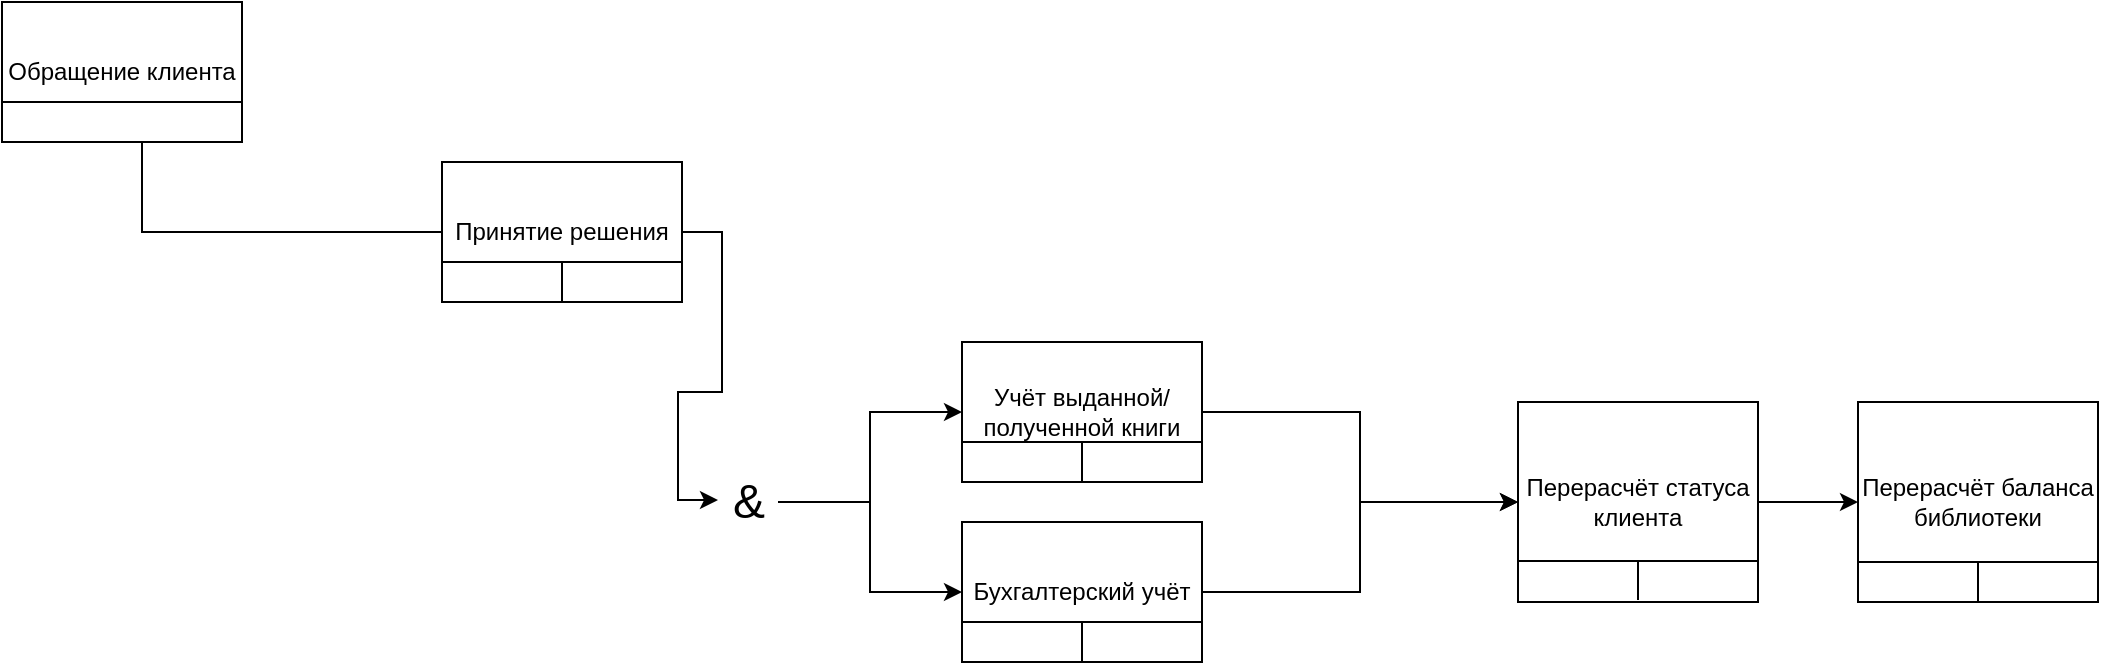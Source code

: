 <mxfile version="20.0.1" type="device"><diagram id="DDUXMxy-shbeAsq0Icpf" name="Page-1"><mxGraphModel dx="2545" dy="951" grid="1" gridSize="10" guides="1" tooltips="1" connect="1" arrows="1" fold="1" page="1" pageScale="1" pageWidth="827" pageHeight="1169" math="0" shadow="0"><root><mxCell id="0"/><mxCell id="1" parent="0"/><mxCell id="iMlRhqeOW2NBg4iCa8f3-7" value="Обращение клиента" style="rounded=0;whiteSpace=wrap;html=1;" vertex="1" parent="1"><mxGeometry x="-550" y="190" width="120" height="70" as="geometry"/></mxCell><mxCell id="iMlRhqeOW2NBg4iCa8f3-8" value="" style="endArrow=none;html=1;rounded=0;" edge="1" parent="1"><mxGeometry width="50" height="50" relative="1" as="geometry"><mxPoint x="-550" y="240" as="sourcePoint"/><mxPoint x="-430" y="240" as="targetPoint"/></mxGeometry></mxCell><mxCell id="iMlRhqeOW2NBg4iCa8f3-63" style="edgeStyle=orthogonalEdgeStyle;rounded=0;orthogonalLoop=1;jettySize=auto;html=1;entryX=0;entryY=0.45;entryDx=0;entryDy=0;entryPerimeter=0;" edge="1" parent="1" source="iMlRhqeOW2NBg4iCa8f3-10" target="iMlRhqeOW2NBg4iCa8f3-60"><mxGeometry relative="1" as="geometry"/></mxCell><mxCell id="iMlRhqeOW2NBg4iCa8f3-10" value="Принятие решения" style="rounded=0;whiteSpace=wrap;html=1;" vertex="1" parent="1"><mxGeometry x="-330" y="270" width="120" height="70" as="geometry"/></mxCell><mxCell id="iMlRhqeOW2NBg4iCa8f3-11" value="" style="endArrow=none;html=1;rounded=0;" edge="1" parent="1"><mxGeometry width="50" height="50" relative="1" as="geometry"><mxPoint x="-330" y="320" as="sourcePoint"/><mxPoint x="-210" y="320" as="targetPoint"/><Array as="points"><mxPoint x="-264" y="320"/></Array></mxGeometry></mxCell><mxCell id="iMlRhqeOW2NBg4iCa8f3-12" value="" style="endArrow=none;html=1;rounded=0;" edge="1" parent="1"><mxGeometry width="50" height="50" relative="1" as="geometry"><mxPoint x="-270" y="340" as="sourcePoint"/><mxPoint x="-270" y="320" as="targetPoint"/></mxGeometry></mxCell><mxCell id="iMlRhqeOW2NBg4iCa8f3-52" style="edgeStyle=orthogonalEdgeStyle;rounded=0;orthogonalLoop=1;jettySize=auto;html=1;" edge="1" parent="1" source="iMlRhqeOW2NBg4iCa8f3-14" target="iMlRhqeOW2NBg4iCa8f3-49"><mxGeometry relative="1" as="geometry"/></mxCell><mxCell id="iMlRhqeOW2NBg4iCa8f3-14" value="Учёт выданной/полученной книги" style="rounded=0;whiteSpace=wrap;html=1;" vertex="1" parent="1"><mxGeometry x="-70" y="360" width="120" height="70" as="geometry"/></mxCell><mxCell id="iMlRhqeOW2NBg4iCa8f3-15" value="" style="endArrow=none;html=1;rounded=0;" edge="1" parent="1"><mxGeometry width="50" height="50" relative="1" as="geometry"><mxPoint x="-70" y="410" as="sourcePoint"/><mxPoint x="50" y="410" as="targetPoint"/><Array as="points"><mxPoint x="-4" y="410"/></Array></mxGeometry></mxCell><mxCell id="iMlRhqeOW2NBg4iCa8f3-16" value="" style="endArrow=none;html=1;rounded=0;" edge="1" parent="1"><mxGeometry width="50" height="50" relative="1" as="geometry"><mxPoint x="-10" y="430" as="sourcePoint"/><mxPoint x="-10" y="410" as="targetPoint"/></mxGeometry></mxCell><mxCell id="iMlRhqeOW2NBg4iCa8f3-17" value="" style="endArrow=none;html=1;rounded=0;" edge="1" parent="1" source="iMlRhqeOW2NBg4iCa8f3-10"><mxGeometry width="50" height="50" relative="1" as="geometry"><mxPoint x="-350" y="310" as="sourcePoint"/><mxPoint x="-480" y="260" as="targetPoint"/><Array as="points"><mxPoint x="-480" y="305"/></Array></mxGeometry></mxCell><mxCell id="iMlRhqeOW2NBg4iCa8f3-19" value="Перерасчёт баланса библиотеки" style="rounded=0;whiteSpace=wrap;html=1;" vertex="1" parent="1"><mxGeometry x="378" y="390" width="120" height="100" as="geometry"/></mxCell><mxCell id="iMlRhqeOW2NBg4iCa8f3-20" value="" style="endArrow=none;html=1;rounded=0;" edge="1" parent="1"><mxGeometry width="50" height="50" relative="1" as="geometry"><mxPoint x="378" y="470" as="sourcePoint"/><mxPoint x="498" y="470" as="targetPoint"/><Array as="points"><mxPoint x="444" y="470"/></Array></mxGeometry></mxCell><mxCell id="iMlRhqeOW2NBg4iCa8f3-21" value="" style="endArrow=none;html=1;rounded=0;" edge="1" parent="1"><mxGeometry width="50" height="50" relative="1" as="geometry"><mxPoint x="438" y="490" as="sourcePoint"/><mxPoint x="438" y="470" as="targetPoint"/></mxGeometry></mxCell><mxCell id="iMlRhqeOW2NBg4iCa8f3-53" style="edgeStyle=orthogonalEdgeStyle;rounded=0;orthogonalLoop=1;jettySize=auto;html=1;entryX=0;entryY=0.5;entryDx=0;entryDy=0;" edge="1" parent="1" source="iMlRhqeOW2NBg4iCa8f3-49" target="iMlRhqeOW2NBg4iCa8f3-19"><mxGeometry relative="1" as="geometry"/></mxCell><mxCell id="iMlRhqeOW2NBg4iCa8f3-49" value="Перерасчёт статуса клиента" style="rounded=0;whiteSpace=wrap;html=1;" vertex="1" parent="1"><mxGeometry x="208" y="390" width="120" height="100" as="geometry"/></mxCell><mxCell id="iMlRhqeOW2NBg4iCa8f3-50" value="" style="endArrow=none;html=1;rounded=0;" edge="1" parent="1"><mxGeometry width="50" height="50" relative="1" as="geometry"><mxPoint x="208" y="469.5" as="sourcePoint"/><mxPoint x="328" y="469.5" as="targetPoint"/><Array as="points"><mxPoint x="274" y="469.5"/></Array></mxGeometry></mxCell><mxCell id="iMlRhqeOW2NBg4iCa8f3-51" value="" style="endArrow=none;html=1;rounded=0;" edge="1" parent="1"><mxGeometry width="50" height="50" relative="1" as="geometry"><mxPoint x="268" y="489" as="sourcePoint"/><mxPoint x="268" y="469" as="targetPoint"/></mxGeometry></mxCell><mxCell id="iMlRhqeOW2NBg4iCa8f3-66" style="edgeStyle=orthogonalEdgeStyle;rounded=0;orthogonalLoop=1;jettySize=auto;html=1;" edge="1" parent="1" source="iMlRhqeOW2NBg4iCa8f3-59" target="iMlRhqeOW2NBg4iCa8f3-49"><mxGeometry relative="1" as="geometry"/></mxCell><mxCell id="iMlRhqeOW2NBg4iCa8f3-59" value="Бухгалтерский учёт" style="rounded=0;whiteSpace=wrap;html=1;" vertex="1" parent="1"><mxGeometry x="-70" y="450" width="120" height="70" as="geometry"/></mxCell><mxCell id="iMlRhqeOW2NBg4iCa8f3-64" style="edgeStyle=orthogonalEdgeStyle;rounded=0;orthogonalLoop=1;jettySize=auto;html=1;" edge="1" parent="1" source="iMlRhqeOW2NBg4iCa8f3-60" target="iMlRhqeOW2NBg4iCa8f3-14"><mxGeometry relative="1" as="geometry"/></mxCell><mxCell id="iMlRhqeOW2NBg4iCa8f3-65" style="edgeStyle=orthogonalEdgeStyle;rounded=0;orthogonalLoop=1;jettySize=auto;html=1;" edge="1" parent="1" source="iMlRhqeOW2NBg4iCa8f3-60" target="iMlRhqeOW2NBg4iCa8f3-59"><mxGeometry relative="1" as="geometry"/></mxCell><mxCell id="iMlRhqeOW2NBg4iCa8f3-60" value="&lt;font style=&quot;font-size: 24px;&quot;&gt;&amp;amp;&lt;/font&gt;" style="text;html=1;align=center;verticalAlign=middle;resizable=0;points=[];autosize=1;strokeColor=none;fillColor=none;" vertex="1" parent="1"><mxGeometry x="-192" y="430" width="30" height="20" as="geometry"/></mxCell><mxCell id="iMlRhqeOW2NBg4iCa8f3-67" value="" style="endArrow=none;html=1;rounded=0;" edge="1" parent="1"><mxGeometry width="50" height="50" relative="1" as="geometry"><mxPoint x="-70" y="500" as="sourcePoint"/><mxPoint x="50" y="500" as="targetPoint"/><Array as="points"><mxPoint x="-4" y="500"/></Array></mxGeometry></mxCell><mxCell id="iMlRhqeOW2NBg4iCa8f3-68" value="" style="endArrow=none;html=1;rounded=0;" edge="1" parent="1"><mxGeometry width="50" height="50" relative="1" as="geometry"><mxPoint x="-10" y="520" as="sourcePoint"/><mxPoint x="-10" y="500" as="targetPoint"/></mxGeometry></mxCell></root></mxGraphModel></diagram></mxfile>